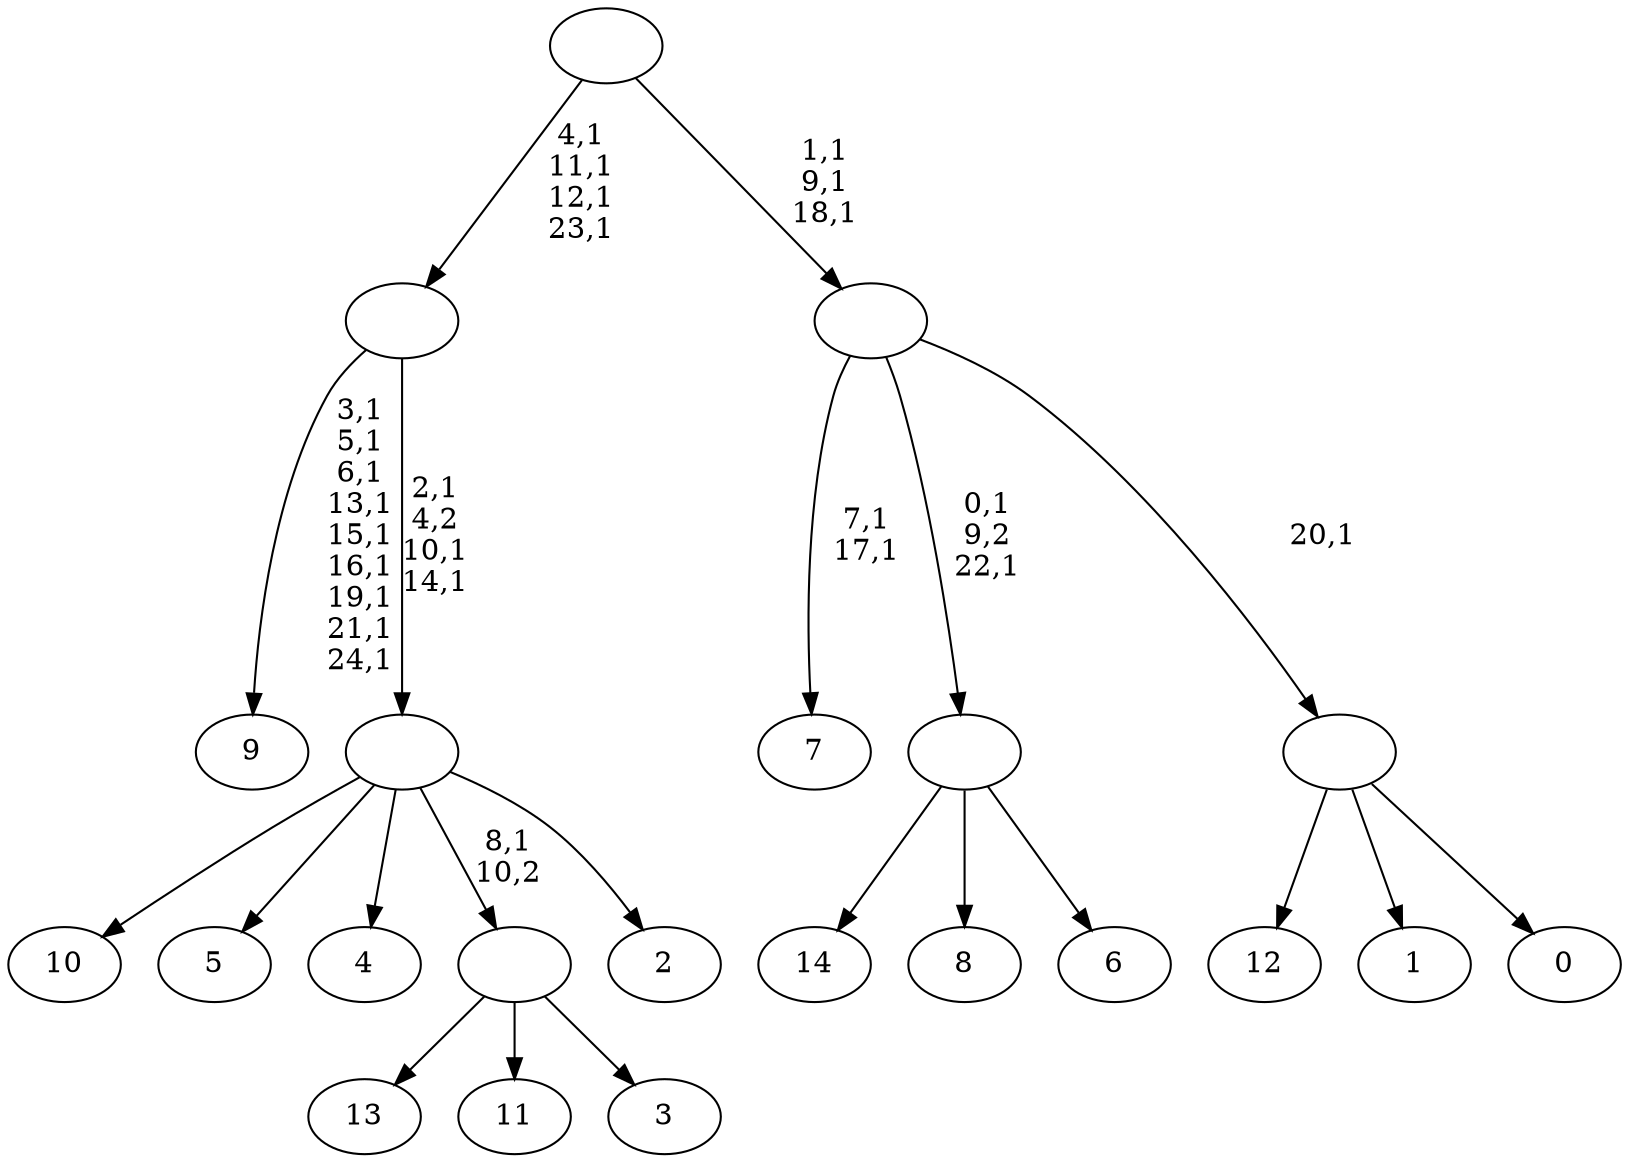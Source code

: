 digraph T {
	40 [label="14"]
	39 [label="13"]
	38 [label="12"]
	37 [label="11"]
	36 [label="10"]
	35 [label="9"]
	25 [label="8"]
	24 [label="7"]
	21 [label="6"]
	20 [label=""]
	18 [label="5"]
	17 [label="4"]
	16 [label="3"]
	15 [label=""]
	14 [label="2"]
	13 [label=""]
	10 [label=""]
	6 [label="1"]
	5 [label="0"]
	4 [label=""]
	3 [label=""]
	0 [label=""]
	20 -> 40 [label=""]
	20 -> 25 [label=""]
	20 -> 21 [label=""]
	15 -> 39 [label=""]
	15 -> 37 [label=""]
	15 -> 16 [label=""]
	13 -> 36 [label=""]
	13 -> 18 [label=""]
	13 -> 17 [label=""]
	13 -> 15 [label="8,1\n10,2"]
	13 -> 14 [label=""]
	10 -> 13 [label="2,1\n4,2\n10,1\n14,1"]
	10 -> 35 [label="3,1\n5,1\n6,1\n13,1\n15,1\n16,1\n19,1\n21,1\n24,1"]
	4 -> 38 [label=""]
	4 -> 6 [label=""]
	4 -> 5 [label=""]
	3 -> 20 [label="0,1\n9,2\n22,1"]
	3 -> 24 [label="7,1\n17,1"]
	3 -> 4 [label="20,1"]
	0 -> 3 [label="1,1\n9,1\n18,1"]
	0 -> 10 [label="4,1\n11,1\n12,1\n23,1"]
}
